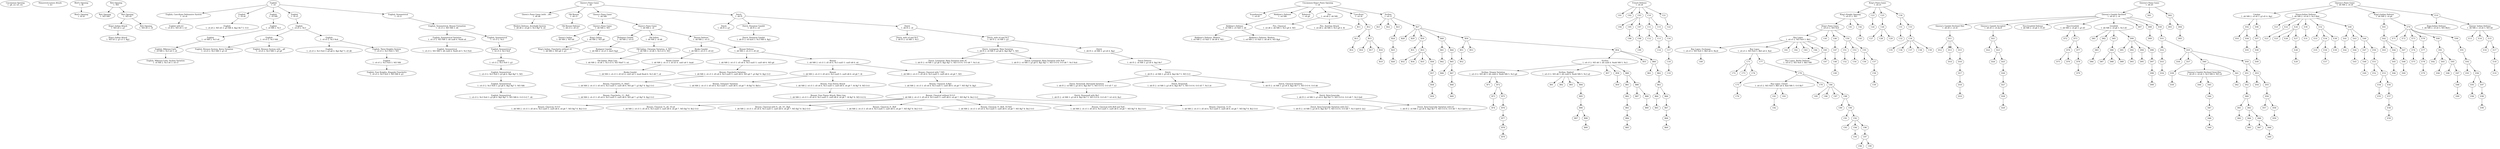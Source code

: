 #
#   A dot file containing Chess Openings, organized by ECO codes and linked together in a tree format.
#
#   Copyright (C) 2014  William Harrison
#
#   This program is free software; you can redistribute it and/or modify
#   it under the terms of the GNU General Public License as published by
#   the Free Software Foundation; either version 2 of the License, or
#   (at your option) any later version.
#   This program is distributed in the hope that it will be useful,
#   but WITHOUT ANY WARRANTY; without even the implied warranty of
#   MERCHANTABILITY or FITNESS FOR A PARTICULAR PURPOSE.  See the
#   GNU General Public License for more details.
#   You should have received a copy of the GNU General Public License along
#   with this program; if not, write to the Free Software Foundation, Inc.,
#   51 Franklin Street, Fifth Floor, Boston, MA 02110-1301 USA.
#

digraph chess {
    A00 [label = "Uncommon Opening\n1. g4, a3, h3, etc"];
    A01 [label = "Nimzovich-Larsen Attack\n1. b3"];
    A02 [label = "Bird's Opening\n1. f4"];
    A03 [label = "Bird's Opening\n1. f4 d5"];
    A04 [label = "Reti Opening\n1. Nf3"];
    A05 [label = "Reti Opening\n1. Nf3 Nf6"];
    A06 [label = "Reti Opening\n1. Nf3 d5"];
    A07 [label = "King's Indian Attack\n1. Nf3 d5 2. g3"];
    A08 [label = "King's Indian Attack\n1. Nf3 d5 2. g3 c5 3. Bg2"];
    A09 [label = "Reti Opening\n1. Nf3 d5 2. c4"];
    A10 [label = "English\n1. c4"];
    A11 [label = "English, Caro-Kann Defennsive System\n1. c4 c6"];
    A12 [label = "English with b3\n1. c4 c6 2. Nf3 d5 3. b3"];
    A13 [label = "English\n1. c4 e6"];
    A14 [label = "English\n1. c4 e6 2. Nf3 d5 3. g3 Nf6 4. Bg2 Be7 5. O-O"];
    A15 [label = "English\n1. c4 Nf6"];
    A16 [label = "English\n1. c4 Nf6 2. Nc3"];
    A17 [label = "English\n1. c4 Nf6 2. Nc3 e6"];
    A18 [label = "English, Mikenas-Carls\n1. c4 Nf6 2. Nc3 e6 3. e4"];
    A19 [label = "English, Mikenas-Carls, Sicilian Variation\n1. c4 Nf6 2. Nc3 e6 3. e4 c5"];
    A20 [label = "English\n1. c4 e5"];
    A21 [label = "English\n1. c4 e5 2. Nc3"];
    A22 [label = "English\n1. c4 e5 2. Nc3 Nf6"];
    A23 [label = "English, Bremen System, Keres Variation\n1. c4 e5 2. Nc3 Nf6 3. g3 c6"];
    A24 [label = "English, Bremen System with ...g6\n1. c4 e5 2. Nc3 Nf6 3. g3 g6"];
    A25 [label = "English\n1. c4 e5 2. Nc3 Nc6"];
    A26 [label = "English\n1. c4 e5 2. Nc3 Nc6 3. g3 g6 4. Bg2 Bg7 5. d3 d6"];
    A27 [label = "English, Three Knights System\n1. c4 e5 2. Nc3 Nc6 3. Nf3"];
    A28 [label = "English\n1. c4 e5 2. Nc3 Nc6 3. Nf3 Nf6"];
    A29 [label = "English, Four Knights, Kingside Fianchetto\n1. c4 e5 2. Nc3 Nc6 3. Nf3 Nf6 4. g3"];
    A30 [label = "English, Symmetrical\n1. c4 c5"];
    A31 [label = "English, Symmetrical, Benoni Formation\n1. c4 c5 2. Nf3 Nf6 3. d4"];
    A32 [label = "English, Symmetrical Variation\n1. c4 c5 2. Nf3 Nf6 3. d4 cxd4 4. Nxd4 e6"];
    A33 [label = "English, Symmetrical\n1. c4 c5 2. Nf3 Nf6 3. d4 cxd4 4. Nxd4 e6 5. Nc3 Nc6"];
    A34 [label = "English, Symmetrical\n1. c4 c5 2. Nc3"];
    A35 [label = "English, Symmetrical\n1. c4 c5 2. Nc3 Nc6"];
    A36 [label = "English\n1. c4 c5 2. Nc3 Nc6 3. g3"];
    A37 [label = "English, Symmetrical\n1. c4 c5 2. Nc3 Nc6 3. g3 g6 4. Bg2 Bg7 5. Nf3"];
    A38 [label = "English, Symmetrical\n1. c4 c5 2. Nc3 Nc6 3. g3 g6 4. Bg2 Bg7 5. Nf3 Nf6"];
    A39 [label = "English, Symmetrical\n1. c4 c5 2. Nc3 Nc6 3. g3 g6 4. Bg2 Bg7 5. Nf3 Nf6 6. O-O O-O 7. d4"];
    A40 [label = "Queen's Pawn Game\n1. d4"];
    A41 [label = "Queen's Pawn Game (with ...d6)\n1. d4 d6"];
    A42 [label = "Modern Defense, Averbakh System\n1. d4 d6 2. c4 g6 3. Nc3 Bg7 4. e4"];
    A43 [label = "Old Benoni\n1. d4 c5"];
    A44 [label = "Old Benoni Defense\n1. d4 c5 2. d5 e5"];
    A45 [label = "Queen's Pawn Game\n1. d4 Nf6"];
    A46 [label = "Queen's Pawn Game\n1. d4 Nf6 2. Nf3"];
    A47 [label = "Queen's Indian\n1. d4 Nf6 2. Nf3 b6"];
    A48 [label = "King's Indian\n1. d4 Nf6 2. Nf3 g6"];
    A49 [label = "King's Indian, Fianchetto without c4\n1. d4 Nf6 2. Nf3 g6 3. g3"];
    A50 [label = "Queen's Pawn Game\n1. d4 Nf6 2. c4"];
    A51 [label = "Budapest Gambit\n1. d4 Nf6 2. c4 e5"];
    A52 [label = "Budapest Gambit\n1. d4 Nf6 2. c4 e5 3. dxe5 Ng4"];
    A53 [label = "Old Indian\n1. d4 Nf6 2. c4 d6"];
    A54 [label = "Old Indian, Ukranian Variation, 4. Nf3\n1. d4 Nf6 2. c4 d6 3. Nc3 e5 4. Nf3"];
    A55 [label = "Old Indian, Main Line\n1. d4 Nf6 2. c4 d6 3. Nc3 e5 4. Nf3 Nbd7 5. e4"];
    A56 [label = "Benoni Defense\n1. d4 Nf6 2. c4 c5"];
    A57 [label = "Benko Gambit\n1. d4 Nf6 2. c4 c5 3. d5 b5"];
    A58 [label = "Benko Gambit\n1. d4 Nf6 2. c4 c5 3. d5 b5 4. cxb5 a6 5. bxa6"];
    A59 [label = "Benko Gambit\n1. d4 Nf6 2. c4 c5 3. d5 b5 4. cxb5 a6 5. bxa6 Bxa6 6. Nc3 d6 7. e4"];
    A60 [label = "Benoni Defense\n1. d4 Nf6 2. c4 c5 3. d5 e6"];
    A61 [label = "Benoni\n1. d4 Nf6 2. c4 c5 3. d5 e6 4. Nc3 exd5 5. cxd5 d6 6. Nf3 g6"];
    A62 [label = "Benoni, Fianchetto Variation\n1. d4 Nf6 2. c4 c5 3. d5 e6 4. Nc3 exd5 5. cxd5 d6 6. Nf3 g6 7. g3 Bg7 8. Bg2 O-O"];
    A63 [label = "Benoni, Fianchetto, 9...Nbd7\n1. d4 Nf6 2. c4 c5 3. d5 e6 4. Nc3 exd5 5. cxd5 d6 6. Nf3 g6 7. g3 Bg7 8. Bg2 O-O"];
    A64 [label = "Benoni, Fianchetto, 11...Re8\n1. d4 Nf6 2. c4 c5 3. d5 e6 4. Nc3 exd5 5. cxd5 d6 6. Nf3 g6 7. g3 Bg7 8. Bg2 O-O"];
    A65 [label = "Benoni\n1. d4 Nf6 2. c4 c5 3. d5 e6 4. Nc3 exd5 5. cxd5 d6 6. e4"];
    A66 [label = "Benoni\n1. d4 Nf6 2. c4 c5 3. d5 e6 4. Nc3 exd5 5. cxd5 d6 6. e4 g6 7. f4"];
    A67 [label = "Benoni, Taimanov Variation\n1. d4 Nf6 2. c4 c5 3. d5 e6 4. Nc3 exd5 5. cxd5 d6 6. e4 g6 7. f4 Bg7 8. Bb5+"];
    A68 [label = "Benoni, Four Pawns Attack\n1. d4 Nf6 2. c4 c5 3. d5 e6 4. Nc3 exd5 5. cxd5 d6 6. e4 g6 7. f4 Bg7 8. Nf3 O-O"];
    A69 [label = "Benoni, Four Pawns Attack, Main Line\n1. d4 Nf6 2. c4 c5 3. d5 e6 4. Nc3 exd5 5. cxd5 d6 6. e4 g6 7. f4 Bg7 8. Nf3 O-O 9."];
    A70 [label = "Benoni, Classical with 7.Nf3\n1. d4 Nf6 2. c4 c5 3. d5 e6 4. Nc3 exd5 5. cxd5 d6 6. e4 g6 7. Nf3"];
    A71 [label = "Benoni, Classical, 8.Bg5\n1. d4 Nf6 2. c4 c5 3. d5 e6 4. Nc3 exd5 5. cxd5 d6 6. e4 g6 7. Nf3 Bg7 8. Bg5"];
    A72 [label = "Benoni, Classical without 9.O-O\n1. d4 Nf6 2. c4 c5 3. d5 e6 4. Nc3 exd5 5. cxd5 d6 6. e4 g6 7. Nf3 Bg7 8. Be2 O-O"];
    A73 [label = "Benoni, Classical, 9.O-O\n1. d4 Nf6 2. c4 c5 3. d5 e6 4. Nc3 exd5 5. cxd5 d6 6. e4 g6 7. Nf3 Bg7 8. Be2 O-O"];
    A74 [label = "Benoni, Classical, 9...a6, 10.a4\n1. d4 Nf6 2. c4 c5 3. d5 e6 4. Nc3 exd5 5. cxd5 d6 6. e4 g6 7. Nf3 Bg7 8. Be2 O-O"];
    A75 [label = "Benoni, Classical with 9...a6, 10...Bg4\n1. d4 Nf6 2. c4 c5 3. d5 e6 4. Nc3 exd5 5. cxd5 d6 6. e4 g6 7. Nf3 Bg7 8. Be2 O-O"];
    A76 [label = "Benoni, Classical, 9...Re8\n1. d4 Nf6 2. c4 c5 3. d5 e6 4. Nc3 exd5 5. cxd5 d6 6. e4 g6 7. Nf3 Bg7 8. Be2 O-O"];
    A77 [label = "Benoni, Classical, 9...Re8, 10.Nd2\n1. d4 Nf6 2. c4 c5 3. d5 e6 4. Nc3 exd5 5. cxd5 d6 6. e4 g6 7. Nf3 Bg7 8. Be2 O-O"];
    A78 [label = "Benoni, Classical with Re8 and Na6\n1. d4 Nf6 2. c4 c5 3. d5 e6 4. Nc3 exd5 5. cxd5 d6 6. e4 g6 7. Nf3 Bg7 8. Be2 O-O"];
    A79 [label = "Benoni, Classical, 11.f3\n1. d4 Nf6 2. c4 c5 3. d5 e6 4. Nc3 exd5 5. cxd5 d6 6. e4 g6 7. Nf3 Bg7 8. Be2 O-O"];
    A80 [label = "Dutch\n1. d4 f5"];
    A81 [label = "Dutch\n1. d4 f5 2. g3"];
    A82 [label = "Dutch, Staunton Gambit\n1. d4 f5 2. e4"];
    A83 [label = "Dutch, Staunton Gambit\n1. d4 f5 2. e4 fxe4 3. Nc3 Nf6 4. Bg5"];
    A84 [label = "Dutch\n1. d4 f5 2. c4"];
    A85 [label = "Dutch, with c4 and Nc3\n1. d4 f5 2. c4 Nf6 3. Nc3"];
    A86 [label = "Dutch, with c4 and Nc3\n1. d4 f5 2. c4 Nf6 3. g3"];
    A87 [label = "Dutch, Leningrad, Main Variation \n1. d4 f5 2. c4 Nf6 3. g3 g6 4. Bg2 Bg7 5. Nf3"];
    A88 [label = "Dutch, Leningrad, Main Variation with c6\n1. d4 f5 2. c4 Nf6 3. g3 g6 4. Bg2 Bg7 5. Nf3 O-O 6. O-O d6 7. Nc3 c6"];
    A89 [label = "Dutch, Leningrad, Main Variation with Nc6\n1. d4 f5 2. c4 Nf6 3. g3 g6 4. Bg2 Bg7 5. Nf3 O-O 6. O-O d6 7. Nc3 Nc6"];
    A90 [label = "Dutch \n1. d4 f5 2. c4 Nf6 3. g3 e6 4. Bg2"];
    A91 [label = "Dutch Defense\n1. d4 f5 2. c4 Nf6 3. g3 e6 4. Bg2 Be7"];
    A92 [label = "Dutch\n1. d4 f5 2. c4 Nf6 3. g3 e6 4. Bg2 Be7 5. Nf3 O-O"];
    A93 [label = "Dutch, Stonewall, Botvinnik Variation\n1. d4 f5 2. c4 Nf6 3. g3 e6 4. Bg2 Be7 5. Nf3 O-O 6. O-O d5 7. b3"];
    A94 [label = "Dutch, Stonewall with Ba3\n1. d4 f5 2. c4 Nf6 3. g3 e6 4. Bg2 Be7 5. Nf3 O-O 6. O-O d5 7. b3 c6 8. Ba3"];
    A95 [label = "Dutch, Stonewall\n1. d4 f5 2. c4 Nf6 3. g3 e6 4. Bg2 Be7 5. Nf3 O-O 6. O-O d5 7. Nc3 c6"];
    A96 [label = "Dutch, Classical Variation\n1. d4 f5 2. c4 Nf6 3. g3 e6 4. Bg2 Be7 5. Nf3 O-O 6. O-O d6"];
    A97 [label = "Dutch, Ilyin-Genevsky\n1. d4 f5 2. c4 Nf6 3. g3 e6 4. Bg2 Be7 5. Nf3 O-O 6. O-O d6 7. Nc3 Qe8"];
    A98 [label = "Dutch, Ilyin-Genevsky Variation with Qc2\n1. d4 f5 2. c4 Nf6 3. g3 e6 4. Bg2 Be7 5. Nf3 O-O 6. O-O d6 7. Nc3 Qe8 8. Qc2"];
    A99 [label = "Dutch, Ilyin-Genevsky Variation with b3\n1. d4 f5 2. c4 Nf6 3. g3 e6 4. Bg2 Be7 5. Nf3 O-O 6. O-O d6 7. Nc3 Qe8 8. b3"];

    B00 [label = "Uncommon King's Pawn Opening\n1. e4"];
    B01 [label = "Scandinavian\n1. e4 d5"];
    B02 [label = "Alekhine's Defense\n1. e4 Nf6"];
    B03 [label = "Alekhine's Defense\n1. e4 Nf6 2. e5 Nd5 3. d4"];
    B04 [label = "Alekhine's Defense, Modern\n1. e4 Nf6 2. e5 Nd5 3. d4 d6 4. Nf3"];
    B05 [label = "Alekhine's Defense, Modern\n1. e4 Nf6 2. e5 Nd5 3. d4 d6 4. Nf3 Bg4"];
    B06 [label = "Robatsch\n1. e4 g6"];
    B07 [label = "Pirc\n1. e4 d6 2. d4 Nf6"];
    B08 [label = "Pirc, Classical\n1. e4 d6 2. d4 Nf6 3. Nc3 g6 4. Nf3"];
    B09 [label = "Pirc, Austrian Attack\n1. e4 d6 2. d4 Nf6 3. Nc3 g6 4. f4"];
    B10 [label = "Caro-Kann\n1. e4 c6"];
    B20 [label = "Sicilian\n1. e4 c5"];
    B56 [label = "Sicilian\n1. e4 c5 2. Nf3 d6 3. d4 cxd4 4. Nxd4 Nf6 5. Nc3"];
    B70 [label = "Sicilian, Dragon Variation\n1. e4 c5 2. Nf3 d6 3. d4 cxd4 4. Nxd4 Nf6 5. Nc3 g6"];
    B90 [label = "Sicilian, Najdorf\n1. e4 c5 2. Nf3 d6 3. d4 cxd4 4. Nxd4 Nf6 5. Nc3 a6"];

    C00 [label = "French Defense\n1. e4 e6"];
    C20 [label = "King's Pawn Game\n1. e4 e5"];
    C40 [label = "King's Knight Opening\n1. e4 e5 2. Nf3"];
    C44 [label = "King's Pawn Game\n1. e4 e5 2. Nf3 Nc6"];
    C60 [label = "Ruy Lopez\n1. e4 e5 2. Nf3 Nc6 3. Bb5"];
    C66 [label = "Ruy Lopez, Berlin Defense\n1. e4 e5 2. Nf3 Nc6 3. Bb5 Nf6"];
    C68 [label = "Ruy Lopez, Exchange\n1. e4 e5 2. Nf3 Nc6 3. Bb5 a6 4. Bxc6"];
    C70 [label = "Ruy Lopez\n1. e4 e5 2. Nf3 Nc6 3. Bb5 a6 4. Ba4"];
    C80 [label = "Ruy Lopez, Open\n1. e4 e5 2. Nf3 Nc6 3. Bb5 a6 4. Ba4 Nf6 5. O-O Nxe4"];
    C80 [label = "Ruy Lopez, Closed\n1. e4 e5 2. Nf3 Nc6 3. Bb5 a6 4. Ba4 Nf6 5. O-O Be7"];

    D00 [label = "Queens's Pawn Game\n1. d4 d5"];
    D06 [label = "Queens's Gambit Declined\n1. d4 d5 2. c4"];
    D10 [label = "Queens's Gambit Declined Slav\n1. d4 d5 2. c4 c6"];
    D20 [label = "Queens's Gambit Accepted\n1. d4 d5 2. c4 dxc4"];
    D43 [label = "Queens's Gambit Declined Semi-Slav\n1. d4 d5 2. c4 e6 3. Nc3 Nf6 4. Nf3 c6"];
    D70 [label = "Neo-Grunfeld Defense\n1. d4 Nf6 2. c4 g6 3. f3 d5"];
    D71 [label = "Neo-Grunfeld\n1. d4 Nf6 2. c4 g6 3. g3 d5"];
    D80 [label = "Grunfeld\n1. d4 Nf6 2. c4 g6 3. Nc3 d5"];

    E00 [label = "Queens's Pawn Game\n1. d4 Nf6 2. c4 e6"];
    E01 [label = "Catalan\n1. d4 Nf6 2. c4 e6 3. g3 d5 4. Bg2"];
    E11 [label = "Bogo-Indian Defense\n1. d4 Nf6 2. c4 e6 3. Nf3 Bb4+"];
    E12 [label = "Queens' Indian Defense\n1. d4 Nf6 2. c4 e6 3. Nf3 b6"];
    E20 [label = "Nimzo-Indian Defense\n1. d4 Nf6 2. c4 e6 3. Nc3 Bb4"];
    E60 [label = "King's-Indian Defense\n1. d4 Nf6 2. c4 g6"];

    A02 -> A03;
    A04 -> A05;
    A04 -> A06;
    A06 -> A07 -> A08;
    A06 -> A09;
    A10 -> A11 -> A12;
    A10 -> A13 -> A14;
    A10 -> A15 -> A16 -> A17 -> A18 -> A19;
    A10 -> A20 -> A21 -> A22;
    A22 -> A23;
    A22 -> A24;
    A21 -> A25;
    A25 -> A26;
    A25 -> A27 -> A28 -> A29;
    A10 -> A30;
    A30 -> A31 -> A32 -> A33;
    A31 -> A34 -> A35 -> A36 -> A37 -> A38 -> A39;
    A40 -> A41 -> A42;
    A40 -> A43 -> A44;
    A40 -> A45 -> A46 -> A47;
    A46 -> A48 -> A49;
    A45 -> A50 -> A51 -> A52;
    A50 -> A53 -> A54 -> A55;
    A50 -> A56 -> A57 -> A58 -> A59;
    A56 -> A60 -> A61 -> A62 -> A63 -> A64;
    A60 -> A65 -> A66 -> A67;
    A66 -> A68 -> A69;
    A65 -> A70 -> A71 -> A72;
    A72 -> A73;
    A72 -> A74;
    A72 -> A75;
    A72 -> A76;
    A72 -> A77;
    A72 -> A78;
    A72 -> A79;
    A40 -> A80 -> A81;
    A80 -> A82 -> A83;
    A80 -> A84 -> A85;
    A84 -> A86 -> A87 -> A88;
    A87 -> A89;
    A86 -> A90 -> A91 -> A92 -> A93 -> A94;
    A92 -> A95;
    A92 -> A96 -> A97 -> A98;
    A97 -> A99;

    B00 -> B01;
    B00 -> B02 -> B03 -> B04;
    B03 -> B05;
    B00 -> B06;
    B00 -> B07 -> B08;
    B07 -> B09;
    # Caro-Kann
    B00 -> B10 -> B11;
    B10 -> B12 -> B13 -> B14;
    B12 -> B15 -> B16;
    B15 -> B17;
    B15 -> B18 -> B19;
    # Sicilian
    B00 -> B20 -> B21;
    B20 -> B22;
    B20 -> B23 -> B24 -> B25 -> B26;
    B20 -> B27 -> B28;
    B27 -> B29;
    B27 -> B30 -> B31;
    B30 -> B33 -> B32;
    B33 -> B34;
    B33 -> B35;
    B33 -> B36 -> B37 -> B38 -> B39;
    B27 -> B40 -> B41 -> B42;
    B40 -> B44 -> B45 -> B46;
    B45 -> B47 -> B48 -> B49;
    B27 -> B50 -> B51 -> B52;
    B50 -> B53;
    B50 -> B54 -> B55;
    B54 -> B56 -> B57;
    B56 -> B58 -> B59;
    B54 -> B60 -> B61;
    B60 -> B62 -> B63 -> B64 -> B65;
    B63 -> B66 -> B67 -> B68 -> B69;
    B56 -> B70 -> B71
    B70 -> B72 -> B73 -> B74;
    B72 -> B75 -> B76 -> B77 -> B78 -> B79;
    B56 -> B80 -> B81 -> B82 -> B83 -> B84 -> B85;
    B80 -> B86 -> B87;
    B86 -> B88 -> B89;
    B56 -> B90 -> B91;
    B90 -> B92;
    B90 -> B93;
    B90 -> B94 -> B95 -> B96 -> B97;
    B96 -> B98 -> B99;

    C00 -> C01;
    C00 -> C02;
    C00 -> C03 -> C04;
    C03 -> C05 -> C06;
    C03 -> C07 -> C08 -> C09;
    C00 -> C10 -> C11 -> C12;
    C11 -> C13 -> C14;
    C10 -> C15 -> C16 -> C17 -> C18 -> C19;
    C00 -> C21 -> C22;
    C20 -> C23 -> C24;
    C20 -> C25 -> C26 -> C27;
    C26 -> C28;
    C26 -> C29;
    C20 -> C30;
    C30 -> C31 -> C32;
    C30 -> C33 -> C34 -> C35;
    C34 -> C36;
    C34 -> C37;
    C34 -> C38;
    C34 -> C39;
    C20 -> C40 -> C41;
    C40 -> C42 -> C43;
    C40 -> C44 -> C45;
    C44 -> C46 -> C47 -> C48 -> C49;
    C44 -> C50;
    C50 -> C51 -> C52;
    C50 -> C53 -> C54;
    C50 -> C55 -> C56;
    C55 -> C57 -> C58 -> C59;
    C44 -> C60 -> C61;
    C60 -> C62;
    C60 -> C63;
    C60 -> C64;
    C60 -> C65 -> C66;
    C65 -> C67;
    C60 -> C68 -> C69;
    C60 -> C70 -> C71 -> C72;
    C71 -> C73;
    C71 -> C74 -> C75 -> C76;
    C70 -> C77 -> C78 -> C79;
    C78 -> C80;
    C80 -> C81 -> C82;
    C80 -> C83;
    C78 -> C84 -> C85;
    C84 -> C86;
    C84 -> C87;
    C84 -> C88 -> C89;
    C88 -> C90 -> C91;
    C90 -> C92 -> C93;
    C92 -> C94 -> C95;
    C92 -> C96 -> C97 -> C98;
    C97 -> C99;

    D00 -> D01;
    D00 -> D02 -> D03;
    D02 -> D04 -> D05;
    D00 -> D06 -> D07;
    D06 -> D08 -> D09;
    D06 -> D10 -> D11 -> D12;
    D11 -> D13;
    D11 -> D13 -> D14;
    D11 -> D15 -> D16 -> D17 -> D18 -> D19;
    D06 -> D20 -> D21 -> D22;
    D21 -> D23 -> D24;
    D23 -> D25 -> D26 -> D27 -> D28 -> D29;
    D06 -> D30 -> D31 -> D32 -> D33 -> D34;
    D31 -> D35 -> D36;
    D35 -> D37 -> D38 -> D39;
    D35 -> D40 -> D41 -> D42;
    D40 -> D43 -> D44;
    D43 -> D45 -> D46 -> D47 -> D48 -> D49;
    D35 -> D50 -> D51 -> D52;
    D50 -> D53 -> D54;
    D53 -> D55 -> D56 -> D57;
    D56 -> D58 -> D59;
    D52 -> D60 -> D61 -> D62;
    D60 -> D63 -> D64 -> D65;
    D63 -> D66 -> D67;
    D66 -> D68 -> D69;
    D06 -> D70;
    D06 -> D71 -> D72;
    D71 -> D73 -> D74 -> D75;
    D74 -> D76;
    D73 -> D77 -> D78 -> D79;
    D06 -> D80 -> D81;
    D80 -> D82 -> D83 -> D84;
    D80 -> D85 -> D86 -> D87;
    D86 -> D88;
    D86 -> D89;
    D80 -> D90 -> D91;
    D90 -> D92 -> D93;
    D90 -> D94 -> D95;
    D90 -> D96 -> D97 -> D98 -> D99;


    E00 -> E01 -> E02 -> E03;
    E02 -> E04 -> E05;
    E01 -> E06 -> E07 -> E08 -> E09;
    E00 -> E10 -> E11;
    E10 -> E12 -> E13;
    E12 -> E14;
    E12 -> E15 -> E16;
    E15 -> E17 -> E18 -> E19;
    E00 -> E20;
    E20 -> E21;
    E20 -> E22 -> E23;
    E20 -> E24 -> E25;
    E24 -> E26;
    E24 -> E27 -> E28 -> E29;
    E20 -> E30 -> E31;
    E20 -> E32 -> E33;
    E32 -> E34 -> E35;
    E34 -> E36 -> E37;
    E32 -> E38 -> E39;
    E20 -> E40 -> E41 -> E42;
    E40 -> E43 -> E44 -> E45;
    E40 -> E46 -> E47 -> E48 -> E49;
    E46 -> E50 -> E51 -> E52;
    E51 -> E53 -> E54 -> E55;
    E53 -> E56 -> E57 -> E58 -> E59;
    E00 -> E60 -> E61 -> E62 -> E63;
    E62 -> E64 -> E65 -> E66;
    E62 -> E67 -> E68 -> E69;
    E60 -> E70 -> E71;
    E70 -> E72;
    E70 -> E73 -> E74 -> E75;
    E70 -> E76 -> E77 -> E78 -> E79;
    E70 -> E80 -> E81 -> E82;
    E81 -> E83 -> E84;
    E81 -> E85 -> E86;
    E85 -> E87 -> E88 -> E89;
    E70 -> E90 -> E91 -> E92 -> E93;
    E92 -> E94 -> E95 -> E96;
    E94 -> E97 -> E98 -> E99;




#comment dot -Tsvg chess.dot -o chess.svg

}
